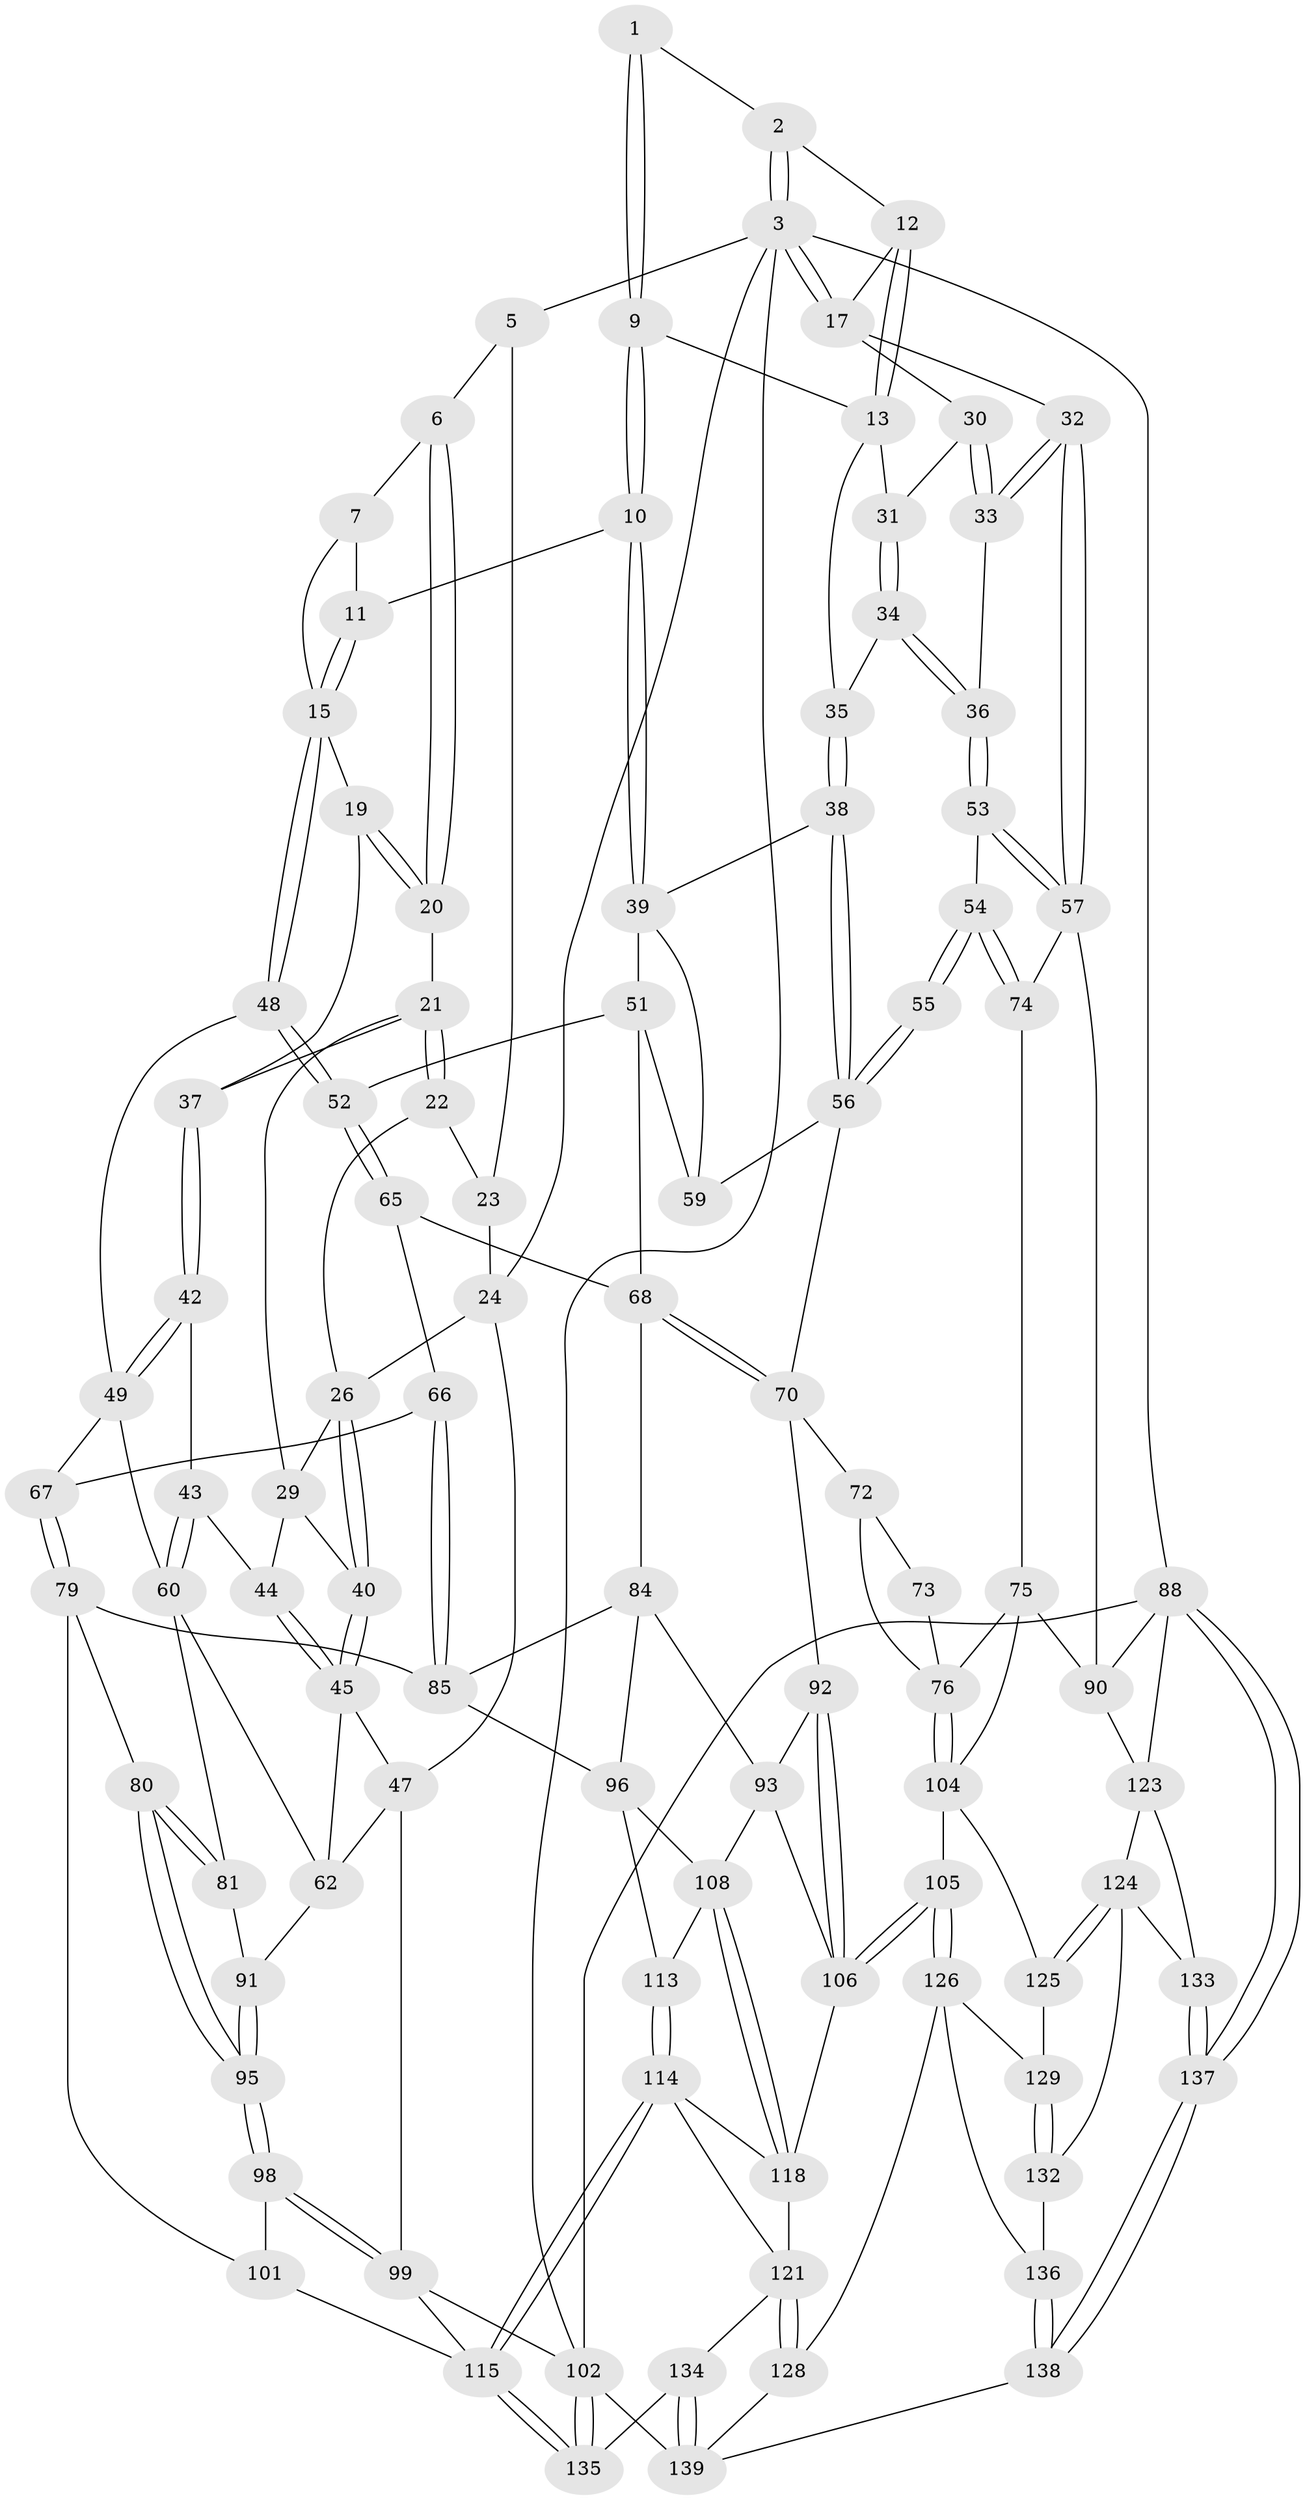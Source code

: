 // original degree distribution, {3: 0.02142857142857143, 4: 0.2, 6: 0.2, 5: 0.5785714285714286}
// Generated by graph-tools (version 1.1) at 2025/11/02/27/25 16:11:59]
// undirected, 98 vertices, 224 edges
graph export_dot {
graph [start="1"]
  node [color=gray90,style=filled];
  1 [pos="+0.6235210081208828+0"];
  2 [pos="+0.8462664124545506+0"];
  3 [pos="+1+0",super="+4"];
  5 [pos="+0.21490473203921168+0"];
  6 [pos="+0.21592648143294133+0"];
  7 [pos="+0.3962217263854397+0",super="+8"];
  9 [pos="+0.6487661879317734+0.1422669114428678"];
  10 [pos="+0.604285703998398+0.1824778255955611"];
  11 [pos="+0.5517602276186965+0.1805997561055034"];
  12 [pos="+0.8419414511707638+0"];
  13 [pos="+0.8046759589928195+0.06907491357940858",super="+14"];
  15 [pos="+0.4535202275231905+0.21773416067781934",super="+16"];
  17 [pos="+1+0.06808681204338021",super="+18"];
  19 [pos="+0.33774612245091+0.16073766443691234"];
  20 [pos="+0.31336294061100994+0.14313920028992172"];
  21 [pos="+0.26128102519493535+0.13304849377511974",super="+28"];
  22 [pos="+0.16744616451605984+0.05450630626690148"];
  23 [pos="+0.18237384159303838+0"];
  24 [pos="+0+0.11398505039468967",super="+25"];
  26 [pos="+0+0.14714113712442178",super="+27"];
  29 [pos="+0.15444881091595627+0.19478406381199256",super="+41"];
  30 [pos="+0.9186929616508275+0.1200449025292165"];
  31 [pos="+0.861082321838595+0.11211066649911823"];
  32 [pos="+1+0.2505374684829363"];
  33 [pos="+0.954247822764973+0.2109646704302263"];
  34 [pos="+0.870941363849237+0.2517432615083699"];
  35 [pos="+0.7998777130904404+0.24111537340309805"];
  36 [pos="+0.8750837049683903+0.2551612147400649"];
  37 [pos="+0.23756915021441208+0.24177261176341888"];
  38 [pos="+0.742317787460686+0.2796979974167185"];
  39 [pos="+0.6598318548258411+0.26245710536658334",super="+50"];
  40 [pos="+0.0448559240262031+0.19401052787863593"];
  42 [pos="+0.2412519845654743+0.32815509755791034"];
  43 [pos="+0.23002400733325376+0.3337098569167609"];
  44 [pos="+0.13929351449516011+0.30719251135349823"];
  45 [pos="+0.04700141887788619+0.372427001921165",super="+46"];
  47 [pos="+0+0.40453551208620164",super="+83"];
  48 [pos="+0.4389589717948142+0.275727265912023"];
  49 [pos="+0.3171475308171555+0.3409252353028918",super="+63"];
  51 [pos="+0.6091697679800224+0.37208253722938517",super="+64"];
  52 [pos="+0.45503326512113973+0.31505245872457815"];
  53 [pos="+0.8764180672727296+0.26098888829760425"];
  54 [pos="+0.8762133839885083+0.38605032214985213"];
  55 [pos="+0.8456626875602464+0.38630597327389715"];
  56 [pos="+0.7936429487366297+0.3805372007627417",super="+58"];
  57 [pos="+1+0.36662046309794954",super="+78"];
  59 [pos="+0.7166579750714975+0.42220886680183106"];
  60 [pos="+0.18979400515550868+0.44328221666548806",super="+61"];
  62 [pos="+0.0988035665427411+0.4495357083684156",super="+82"];
  65 [pos="+0.4604146528254303+0.35600052370335517"];
  66 [pos="+0.3936524825898047+0.48061644674395265"];
  67 [pos="+0.33892114428960446+0.4799951143703719"];
  68 [pos="+0.564192004646823+0.4866315570926263",super="+69"];
  70 [pos="+0.6962682686394223+0.5132423988370617",super="+71"];
  72 [pos="+0.7261524416949693+0.5545158796330067"];
  73 [pos="+0.8237780274414049+0.4253777293348227"];
  74 [pos="+0.9286906627560423+0.42698295103514466"];
  75 [pos="+0.7774599575456453+0.5805158721617351",super="+111"];
  76 [pos="+0.765283389291788+0.579234080389032",super="+77"];
  79 [pos="+0.2948275205489291+0.5457859137326564",super="+87"];
  80 [pos="+0.20366139639016403+0.5470235315001857"];
  81 [pos="+0.17402337555237488+0.48889897817462286"];
  84 [pos="+0.5231960694237624+0.5323826341786734",super="+94"];
  85 [pos="+0.429909724344053+0.5163887985593902",super="+86"];
  88 [pos="+1+1",super="+89"];
  90 [pos="+1+0.6059190707616504",super="+110"];
  91 [pos="+0.07334714324010161+0.5770936455926721"];
  92 [pos="+0.6844057212526421+0.5819234569392121"];
  93 [pos="+0.5656783908117695+0.6412178091242766",super="+107"];
  95 [pos="+0.17091980341793003+0.6238746986448126"];
  96 [pos="+0.5154763135348389+0.5873072307340717",super="+97"];
  98 [pos="+0.17142099484711168+0.6426162315534573"];
  99 [pos="+0+0.7417053603505367",super="+100"];
  101 [pos="+0.20897370736850912+0.7101159840728689"];
  102 [pos="+0+0.8770102421112018",super="+103"];
  104 [pos="+0.7188367916017359+0.7203404457339244",super="+112"];
  105 [pos="+0.6401789231238376+0.7338238046987232"];
  106 [pos="+0.6375503283661589+0.7309130284364516",super="+117"];
  108 [pos="+0.5472315284709224+0.6844940607088287",super="+109"];
  113 [pos="+0.4017032769383752+0.707533846340239"];
  114 [pos="+0.3974620668583367+0.7303341291634325",super="+119"];
  115 [pos="+0.22268511557310866+0.782229159783204",super="+116"];
  118 [pos="+0.5271666255029626+0.7235163666737661",super="+120"];
  121 [pos="+0.49917542168994244+0.920768281265256",super="+122"];
  123 [pos="+0.8792839253720439+0.7769676300975967",super="+130"];
  124 [pos="+0.815849370155813+0.8121943828767528",super="+131"];
  125 [pos="+0.7846896752443939+0.7790870108486099"];
  126 [pos="+0.6214279405579458+0.8379622368237551",super="+127"];
  128 [pos="+0.5211568774913806+0.9451325963967727"];
  129 [pos="+0.6778548681713026+0.8383363533524852"];
  132 [pos="+0.7731150043373257+0.8982215002878431"];
  133 [pos="+0.8591433339973734+0.9273120139400691"];
  134 [pos="+0.23073315908926037+0.8800494813143618"];
  135 [pos="+0.22320535944580366+0.8605301871409123"];
  136 [pos="+0.7290031795481589+0.9270844968081585"];
  137 [pos="+0.9523725886086519+1"];
  138 [pos="+0.7365316170796643+1"];
  139 [pos="+0.13893881195864824+1",super="+140"];
  1 -- 2;
  1 -- 9;
  1 -- 9;
  2 -- 3;
  2 -- 3;
  2 -- 12;
  3 -- 17;
  3 -- 17;
  3 -- 88;
  3 -- 24;
  3 -- 5;
  3 -- 102;
  5 -- 6;
  5 -- 23;
  6 -- 7;
  6 -- 20;
  6 -- 20;
  7 -- 15;
  7 -- 11;
  9 -- 10;
  9 -- 10;
  9 -- 13;
  10 -- 11;
  10 -- 39;
  10 -- 39;
  11 -- 15;
  11 -- 15;
  12 -- 13;
  12 -- 13;
  12 -- 17;
  13 -- 31;
  13 -- 35;
  15 -- 48;
  15 -- 48;
  15 -- 19;
  17 -- 32;
  17 -- 30;
  19 -- 20;
  19 -- 20;
  19 -- 37;
  20 -- 21;
  21 -- 22;
  21 -- 22;
  21 -- 29;
  21 -- 37;
  22 -- 23;
  22 -- 26;
  23 -- 24;
  24 -- 47;
  24 -- 26;
  26 -- 40;
  26 -- 40;
  26 -- 29;
  29 -- 40;
  29 -- 44;
  30 -- 31;
  30 -- 33;
  30 -- 33;
  31 -- 34;
  31 -- 34;
  32 -- 33;
  32 -- 33;
  32 -- 57;
  32 -- 57;
  33 -- 36;
  34 -- 35;
  34 -- 36;
  34 -- 36;
  35 -- 38;
  35 -- 38;
  36 -- 53;
  36 -- 53;
  37 -- 42;
  37 -- 42;
  38 -- 39;
  38 -- 56;
  38 -- 56;
  39 -- 51;
  39 -- 59;
  40 -- 45;
  40 -- 45;
  42 -- 43;
  42 -- 49;
  42 -- 49;
  43 -- 44;
  43 -- 60;
  43 -- 60;
  44 -- 45;
  44 -- 45;
  45 -- 62;
  45 -- 47;
  47 -- 99;
  47 -- 62;
  48 -- 49;
  48 -- 52;
  48 -- 52;
  49 -- 67;
  49 -- 60;
  51 -- 52;
  51 -- 59;
  51 -- 68;
  52 -- 65;
  52 -- 65;
  53 -- 54;
  53 -- 57;
  53 -- 57;
  54 -- 55;
  54 -- 55;
  54 -- 74;
  54 -- 74;
  55 -- 56;
  55 -- 56;
  56 -- 59;
  56 -- 70;
  57 -- 74;
  57 -- 90;
  60 -- 81;
  60 -- 62;
  62 -- 91;
  65 -- 66;
  65 -- 68;
  66 -- 67;
  66 -- 85;
  66 -- 85;
  67 -- 79;
  67 -- 79;
  68 -- 70;
  68 -- 70;
  68 -- 84;
  70 -- 72;
  70 -- 92;
  72 -- 73;
  72 -- 76;
  73 -- 76;
  74 -- 75;
  75 -- 76;
  75 -- 104;
  75 -- 90;
  76 -- 104;
  76 -- 104;
  79 -- 80;
  79 -- 101;
  79 -- 85;
  80 -- 81;
  80 -- 81;
  80 -- 95;
  80 -- 95;
  81 -- 91;
  84 -- 85;
  84 -- 96;
  84 -- 93;
  85 -- 96;
  88 -- 137;
  88 -- 137;
  88 -- 102;
  88 -- 90;
  88 -- 123;
  90 -- 123;
  91 -- 95;
  91 -- 95;
  92 -- 93;
  92 -- 106;
  92 -- 106;
  93 -- 106;
  93 -- 108;
  95 -- 98;
  95 -- 98;
  96 -- 108;
  96 -- 113;
  98 -- 99;
  98 -- 99;
  98 -- 101;
  99 -- 102;
  99 -- 115;
  101 -- 115;
  102 -- 135;
  102 -- 135;
  102 -- 139;
  104 -- 105;
  104 -- 125;
  105 -- 106;
  105 -- 106;
  105 -- 126;
  105 -- 126;
  106 -- 118;
  108 -- 118;
  108 -- 118;
  108 -- 113;
  113 -- 114;
  113 -- 114;
  114 -- 115;
  114 -- 115;
  114 -- 118;
  114 -- 121;
  115 -- 135;
  115 -- 135;
  118 -- 121;
  121 -- 128;
  121 -- 128;
  121 -- 134;
  123 -- 124;
  123 -- 133;
  124 -- 125;
  124 -- 125;
  124 -- 132;
  124 -- 133;
  125 -- 129;
  126 -- 129;
  126 -- 128;
  126 -- 136;
  128 -- 139;
  129 -- 132;
  129 -- 132;
  132 -- 136;
  133 -- 137;
  133 -- 137;
  134 -- 135;
  134 -- 139;
  134 -- 139;
  136 -- 138;
  136 -- 138;
  137 -- 138;
  137 -- 138;
  138 -- 139;
}
